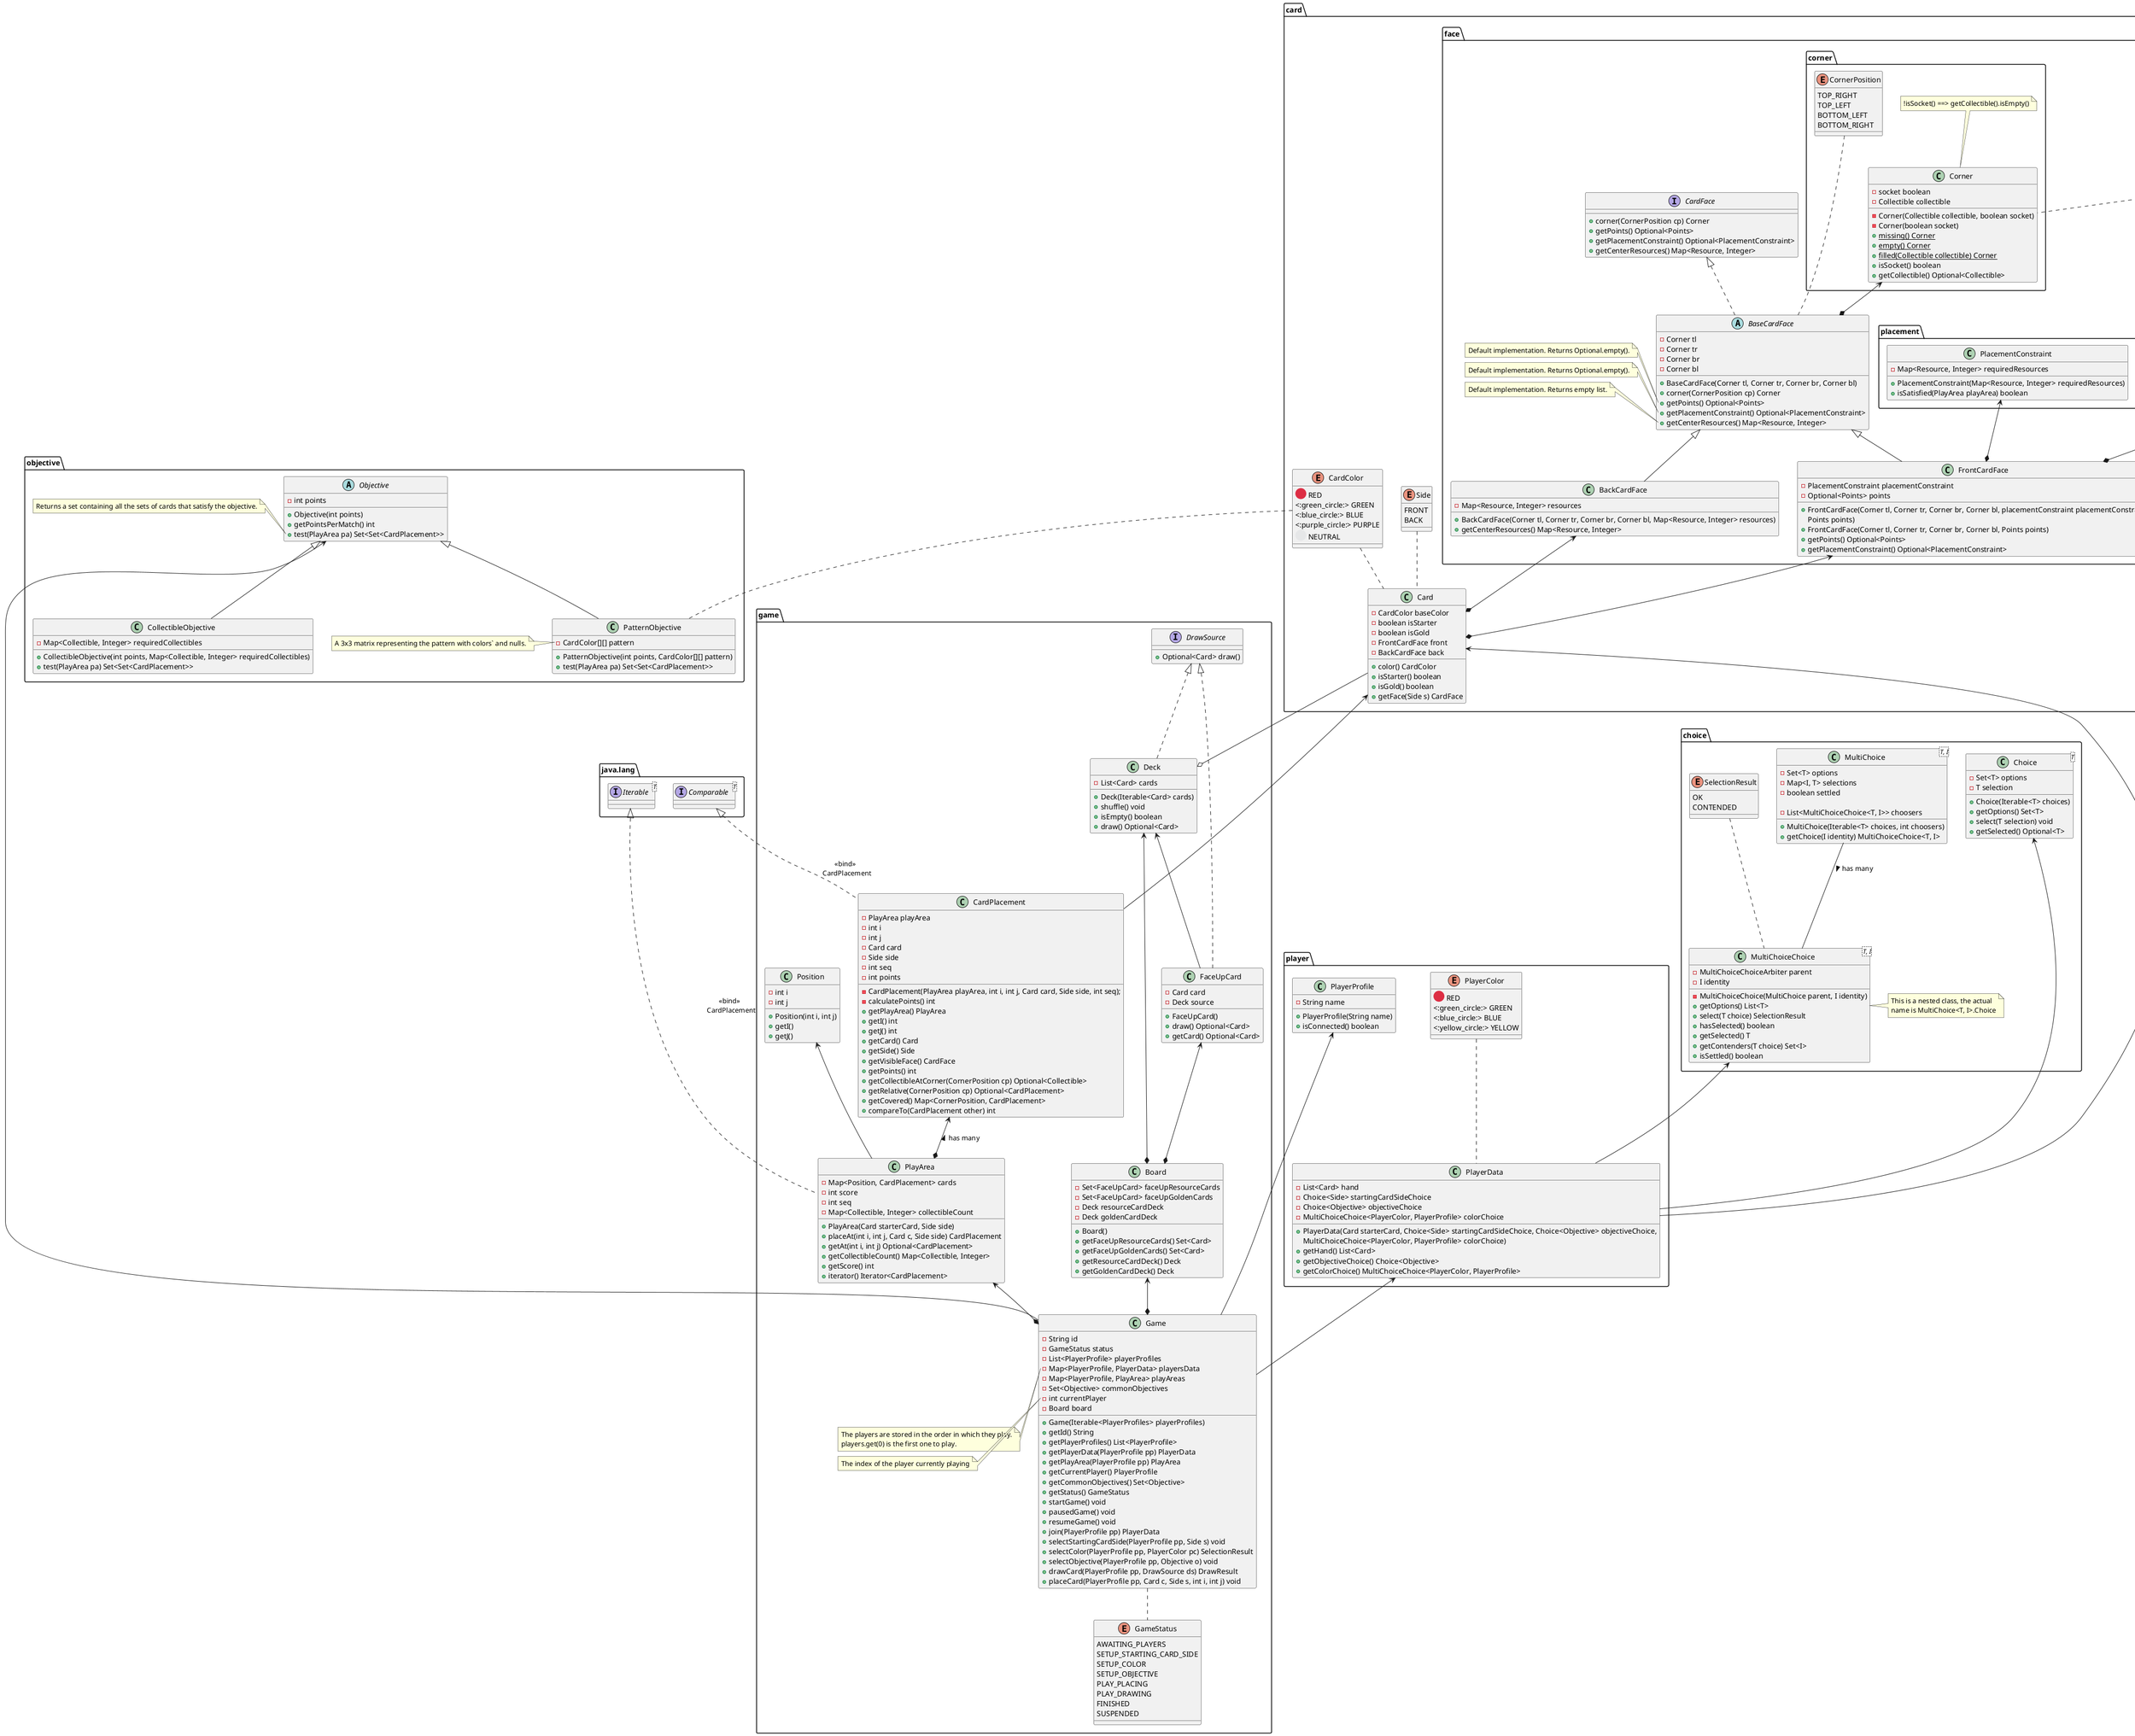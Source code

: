 @startuml
'this collapses nested packages if there are no in-between classes
!pragma useIntermediatePackages false

/'
CONVENTIONS FOR ARROW DECLARATION:
- if possible, use `implements` and `extends`
- declare arrow before class: if class extends other class or implements interface
    (declare arrow near the child class not the parent class)
- declare arrow after class: if class uses or is in some other way related to another class
    (do not declare arrow near the used class, declare it near the user)
'/

package java.lang {
    interface Iterable<T> {}
    interface Comparable<T> {}
}

package collectible {
    interface Collectible <<sealed>> {}

    enum Resource implements Collectible {
        <:seedling:> PLANT
        <:mushroom:> FUNGI
        <:fox_face:> ANIMAL
        <:butterfly:> INSECT

        + getAssociatedColor() CardColor
    }

    enum Item implements Collectible {
        <:feather:> QUILL
        <:jar:> INKWELL
        <:scroll:> MANUSCRIPT
    }
} /' end package collectible '/

package card {
    package face {
        package corner {
            class Corner {
                - socket boolean
                - Collectible collectible

                - Corner(Collectible collectible, boolean socket)
                - Corner(boolean socket)
                + {static} missing() Corner
                + {static} empty() Corner
                + {static} filled(Collectible collectible) Corner
                + isSocket() boolean
                + getCollectible() Optional<Collectible>
            }
            Collectible .. Corner
            note top of Corner : !isSocket() ==> getCollectible().isEmpty()

            enum CornerPosition {
                TOP_RIGHT
                TOP_LEFT
                BOTTOM_LEFT
                BOTTOM_RIGHT
            }
        } /' end package corner '/

        package placement {
            class PlacementConstraint {
                - Map<Resource, Integer> requiredResources

                + PlacementConstraint(Map<Resource, Integer> requiredResources)
                + isSatisfied(PlayArea playArea) boolean
            }
        } /' end package placement '/

        package points {
            interface Points {
                + calculateScoredPoints(CardPlacement cp) int
            }

            class SimplePoints implements Points {
                - int points
                + SimplePoints(int points)
                + calculateScoredPoints(CardPlacement cp) int
            }

            class CornerCoverPoints implements Points {
                - int pointsPerCorner
                + CornerCoverPoints(int pointsPerCorner)
                + calculateScoredPoints(CardPlacement cp) int
            }

            class ItemPoints implements Points {
                - Item item
                - int pointsPerItem
                + ItemPoints(Item item, int pointsPerItem)
                + calculateScoredPoints(CardPlacement cp) int
            }
        } /' end package points '/

        interface CardFace {
            + corner(CornerPosition cp) Corner
            + getPoints() Optional<Points>
            + getPlacementConstraint() Optional<PlacementConstraint>
            + getCenterResources() Map<Resource, Integer>
        }

        abstract class BaseCardFace implements CardFace {
            - Corner tl
            - Corner tr
            - Corner br
            - Corner bl

            + BaseCardFace(Corner tl, Corner tr, Corner br, Corner bl)
            + corner(CornerPosition cp) Corner
            + getPoints() Optional<Points>
            + getPlacementConstraint() Optional<PlacementConstraint>
            + getCenterResources() Map<Resource, Integer>
        }
        Corner <--* BaseCardFace
        CornerPosition .. BaseCardFace
        note left of BaseCardFace::getPoints
            Default implementation. Returns Optional.empty().
        end note
        note left of BaseCardFace::getPlacementConstraint
            Default implementation. Returns Optional.empty().
        end note
        note left of BaseCardFace::getCenterResources
            Default implementation. Returns empty list.
        end note

        class BackCardFace extends BaseCardFace {
            - Map<Resource, Integer> resources

            + BackCardFace(Corner tl, Corner tr, Corner br, Corner bl, Map<Resource, Integer> resources)
            + getCenterResources() Map<Resource, Integer>
        }
        PlacementConstraint <--* FrontCardFace
        Points <--* FrontCardFace

        class FrontCardFace extends BaseCardFace {
            - PlacementConstraint placementConstraint
            - Optional<Points> points

            + FrontCardFace(Corner tl, Corner tr, Corner br, Corner bl, placementConstraint placementConstraint,
                Points points)
            + FrontCardFace(Corner tl, Corner tr, Corner br, Corner bl, Points points)
            + getPoints() Optional<Points>
            + getPlacementConstraint() Optional<PlacementConstraint>
        }
    } /' end package face '/

    class Card {
        - CardColor baseColor
        - boolean isStarter
        - boolean isGold
        - FrontCardFace front
        - BackCardFace back

        + color() CardColor
        + isStarter() boolean
        + isGold() boolean
        + getFace(Side s) CardFace
    }
    FrontCardFace <--* Card
    BackCardFace <--* Card
    Side .. Card
    CardColor .. Card

    enum CardColor {
        <:red_circle:> RED
        <:green_circle:> GREEN
        <:blue_circle:> BLUE
        <:purple_circle:> PURPLE
        <:white_circle:> NEUTRAL
    }

    enum Side {
        FRONT
        BACK
    }
} /' end package card '/

package objective {
    abstract class Objective {
        - int points

        + Objective(int points)
        + getPointsPerMatch() int
        + test(PlayArea pa) Set<Set<CardPlacement>>
    }
    note left of Objective::test
        Returns a set containing all the sets of cards that satisfy the objective.
    end note

    class CollectibleObjective extends Objective {
        - Map<Collectible, Integer> requiredCollectibles
        + CollectibleObjective(int points, Map<Collectible, Integer> requiredCollectibles)
        + test(PlayArea pa) Set<Set<CardPlacement>>
    }

    class PatternObjective extends Objective {
        - CardColor[][] pattern
        + PatternObjective(int points, CardColor[][] pattern)
        + test(PlayArea pa) Set<Set<CardPlacement>>
    }
    CardColor .. PatternObjective
    note left of PatternObjective::pattern
        A 3x3 matrix representing the pattern with colors` and nulls.
    end note
} /' end package objective '/

package choice {
    class Choice<T> {
        - Set<T> options
        - T selection

        + Choice(Iterable<T> choices)
        + getOptions() Set<T>
        + select(T selection) void
        + getSelected() Optional<T>
    }

    class MultiChoice<T, I> {
        - Set<T> options
        - Map<I, T> selections
        - boolean settled

        - List<MultiChoiceChoice<T, I>> choosers

        + MultiChoice(Iterable<T> choices, int choosers)
        + getChoice(I identity) MultiChoiceChoice<T, I>
    }
    MultiChoice -- MultiChoiceChoice : > has many

    class MultiChoiceChoice<T, I> {
        - MultiChoiceChoiceArbiter parent
        - I identity

        - MultiChoiceChoice(MultiChoice parent, I identity)
        + getOptions() List<T>
        + select(T choice) SelectionResult
        + hasSelected() boolean
        + getSelected() T
        + getContenders(T choice) Set<I>
        + isSettled() boolean
    }
    SelectionResult .. MultiChoiceChoice
    note right of MultiChoiceChoice
        This is a nested class, the actual
        name is MultiChoice<T, I>.Choice
    end note

    enum SelectionResult {
        OK
        CONTENDED
    }
} /' end package choice '/

package player {
    class PlayerProfile {
        - String name

        + PlayerProfile(String name)
        + isConnected() boolean
    }

    class PlayerData {
        - List<Card> hand
        - Choice<Side> startingCardSideChoice
        - Choice<Objective> objectiveChoice
        - MultiChoiceChoice<PlayerColor, PlayerProfile> colorChoice

        + PlayerData(Card starterCard, Choice<Side> startingCardSideChoice, Choice<Objective> objectiveChoice,
            MultiChoiceChoice<PlayerColor, PlayerProfile> colorChoice)
        + getHand() List<Card>
        + getObjectiveChoice() Choice<Objective>
        + getColorChoice() MultiChoiceChoice<PlayerColor, PlayerProfile>
    }
    MultiChoiceChoice <-- PlayerData
    Choice <-- PlayerData
    Card <-- PlayerData
    PlayerColor .. PlayerData

    enum PlayerColor {
        <:red_circle:> RED
        <:green_circle:> GREEN
        <:blue_circle:> BLUE
        <:yellow_circle:> YELLOW
    }
} /' end package player '/

package game {
    class Game {
        - String id
        - GameStatus status
        - List<PlayerProfile> playerProfiles
        - Map<PlayerProfile, PlayerData> playersData
        - Map<PlayerProfile, PlayArea> playAreas
        - Set<Objective> commonObjectives
        - int currentPlayer
        - Board board

        + Game(Iterable<PlayerProfiles> playerProfiles)
        + getId() String
        + getPlayerProfiles() List<PlayerProfile>
        + getPlayerData(PlayerProfile pp) PlayerData
        + getPlayArea(PlayerProfile pp) PlayArea
        + getCurrentPlayer() PlayerProfile
        + getCommonObjectives() Set<Objective>
        + getStatus() GameStatus
        + startGame() void
        + pausedGame() void
        + resumeGame() void
        + join(PlayerProfile pp) PlayerData
        + selectStartingCardSide(PlayerProfile pp, Side s) void
        + selectColor(PlayerProfile pp, PlayerColor pc) SelectionResult
        + selectObjective(PlayerProfile pp, Objective o) void
        + drawCard(PlayerProfile pp, DrawSource ds) DrawResult
        + placeCard(PlayerProfile pp, Card c, Side s, int i, int j) void
    }
    'Board and PlayAreas exists only in a Game
    Board <--* Game
    PlayArea <--* Game
    Objective <-- Game
    PlayerData <-- Game
    PlayerProfile <-- Game
    Game .. GameStatus
    note left of Game::players
        The players are stored in the order in which they play.
        players.get(0) is the first one to play.
    end note
    note left of Game::currentPlayer
        The index of the player currently playing
    end note

    enum GameStatus {
        AWAITING_PLAYERS
        SETUP_STARTING_CARD_SIDE
        SETUP_COLOR
        SETUP_OBJECTIVE
        PLAY_PLACING
        PLAY_DRAWING
        FINISHED
        SUSPENDED
    }

    class Board {
        - Set<FaceUpCard> faceUpResourceCards
        - Set<FaceUpCard> faceUpGoldenCards
        - Deck resourceCardDeck
        - Deck goldenCardDeck

        + Board()
        + getFaceUpResourceCards() Set<Card>
        + getFaceUpGoldenCards() Set<Card>
        + getResourceCardDeck() Deck
        + getGoldenCardDeck() Deck
    }
    Deck <--* Board
    FaceUpCard <--* Board

    interface DrawSource {
        + Optional<Card> draw()
    }

    class FaceUpCard implements DrawSource {
        - Card card
        - Deck source

        + FaceUpCard()
        + draw() Optional<Card>
        + getCard() Optional<Card>
    }
    'FaceUpCards have a reference to a Deck
    Deck <-- FaceUpCard

    class Deck implements DrawSource {
        - List<Card> cards

        + Deck(Iterable<Card> cards)
        + shuffle() void
        + isEmpty() boolean
        + draw() Optional<Card>
    }
    'Decks are aggregations of Cards
    Card --o Deck

    class Position {
        - int i
        - int j

        + Position(int i, int j)
        + getI()
        + getJ()
    }

    java.lang.Iterable <|.. PlayArea : <<bind>> \n CardPlacement
    class PlayArea {
        - Map<Position, CardPlacement> cards
        - int score
        - int seq
        - Map<Collectible, Integer> collectibleCount

        + PlayArea(Card starterCard, Side side)
        + placeAt(int i, int j, Card c, Side side) CardPlacement
        + getAt(int i, int j) Optional<CardPlacement>
        + getCollectibleCount() Map<Collectible, Integer>
        + getScore() int
        + iterator() Iterator<CardPlacement>
    }
    CardPlacement <--* PlayArea : < has many
    Position <-- PlayArea

    Comparable <|.. CardPlacement : <<bind>> \n CardPlacement
    class CardPlacement {
        - PlayArea playArea
        - int i
        - int j
        - Card card
        - Side side
        - int seq
        - int points

        - CardPlacement(PlayArea playArea, int i, int j, Card card, Side side, int seq);
        - calculatePoints() int
        + getPlayArea() PlayArea
        + getI() int
        + getJ() int
        + getCard() Card
        + getSide() Side
        + getVisibleFace() CardFace
        + getPoints() int
        + getCollectibleAtCorner(CornerPosition cp) Optional<Collectible>
        + getRelative(CornerPosition cp) Optional<CardPlacement>
        + getCovered() Map<CornerPosition, CardPlacement>
        + compareTo(CardPlacement other) int
    }
    Card <-- CardPlacement
} /' end package game '/

@enduml

